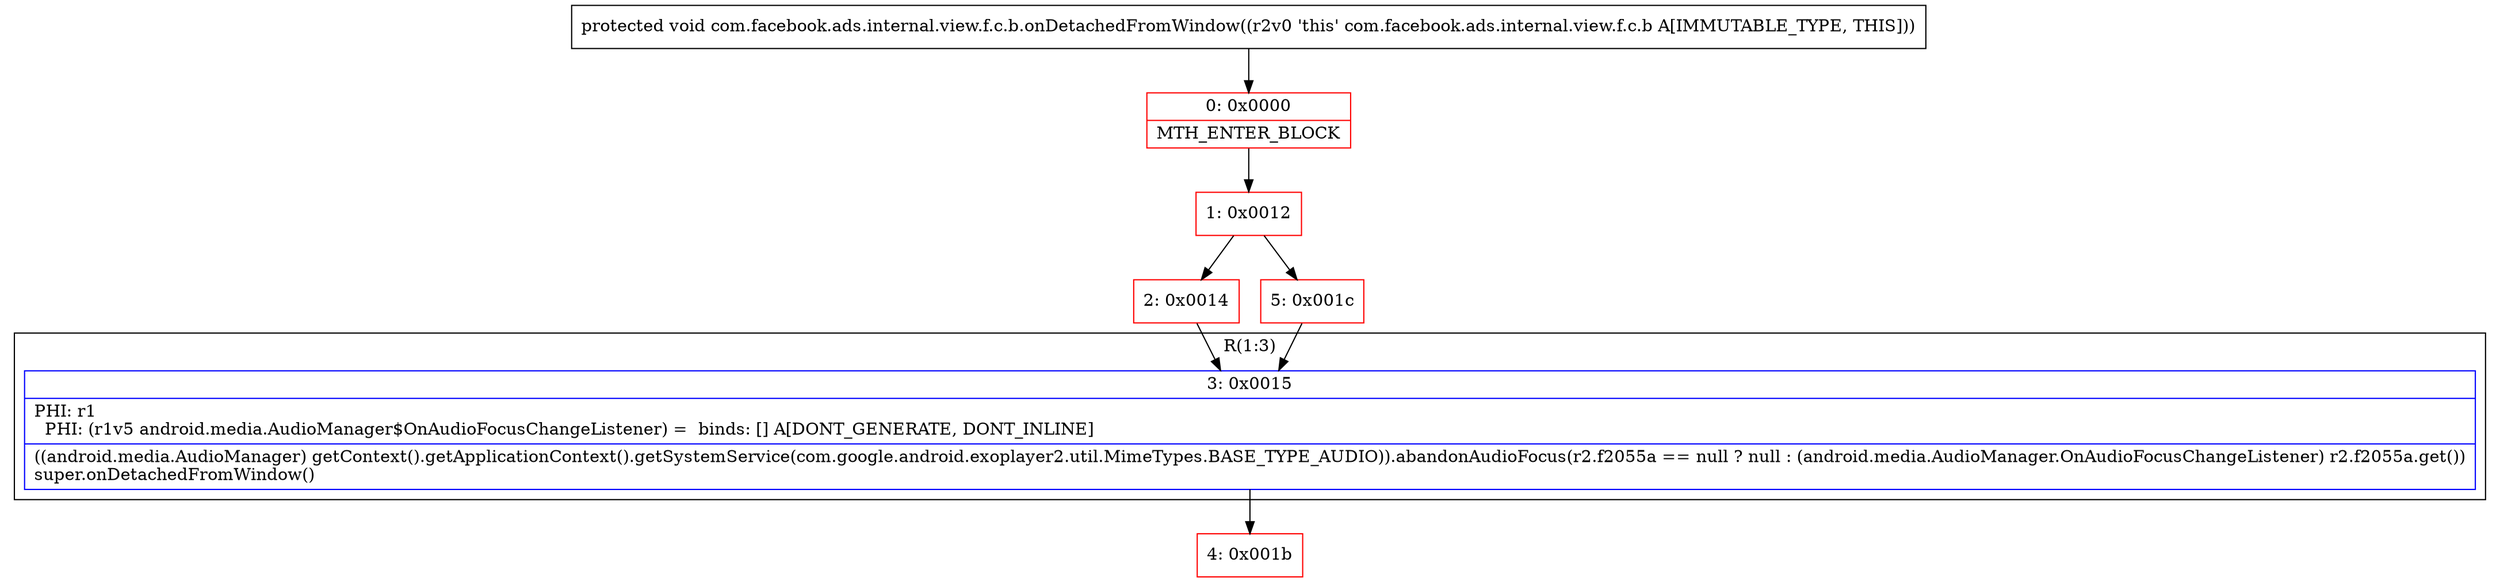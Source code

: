 digraph "CFG forcom.facebook.ads.internal.view.f.c.b.onDetachedFromWindow()V" {
subgraph cluster_Region_1407780923 {
label = "R(1:3)";
node [shape=record,color=blue];
Node_3 [shape=record,label="{3\:\ 0x0015|PHI: r1 \l  PHI: (r1v5 android.media.AudioManager$OnAudioFocusChangeListener) =  binds: [] A[DONT_GENERATE, DONT_INLINE]\l|((android.media.AudioManager) getContext().getApplicationContext().getSystemService(com.google.android.exoplayer2.util.MimeTypes.BASE_TYPE_AUDIO)).abandonAudioFocus(r2.f2055a == null ? null : (android.media.AudioManager.OnAudioFocusChangeListener) r2.f2055a.get())\lsuper.onDetachedFromWindow()\l}"];
}
Node_0 [shape=record,color=red,label="{0\:\ 0x0000|MTH_ENTER_BLOCK\l}"];
Node_1 [shape=record,color=red,label="{1\:\ 0x0012}"];
Node_2 [shape=record,color=red,label="{2\:\ 0x0014}"];
Node_4 [shape=record,color=red,label="{4\:\ 0x001b}"];
Node_5 [shape=record,color=red,label="{5\:\ 0x001c}"];
MethodNode[shape=record,label="{protected void com.facebook.ads.internal.view.f.c.b.onDetachedFromWindow((r2v0 'this' com.facebook.ads.internal.view.f.c.b A[IMMUTABLE_TYPE, THIS])) }"];
MethodNode -> Node_0;
Node_3 -> Node_4;
Node_0 -> Node_1;
Node_1 -> Node_2;
Node_1 -> Node_5;
Node_2 -> Node_3;
Node_5 -> Node_3;
}

